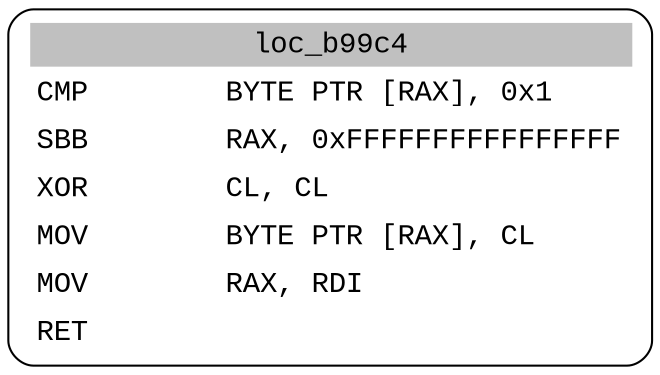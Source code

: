 digraph asm_graph {
1941 [
shape="Mrecord" fontname="Courier New"label =<<table border="0" cellborder="0" cellpadding="3"><tr><td align="center" colspan="2" bgcolor="grey">loc_b99c4</td></tr><tr><td align="left">CMP        BYTE PTR [RAX], 0x1</td></tr><tr><td align="left">SBB        RAX, 0xFFFFFFFFFFFFFFFF</td></tr><tr><td align="left">XOR        CL, CL</td></tr><tr><td align="left">MOV        BYTE PTR [RAX], CL</td></tr><tr><td align="left">MOV        RAX, RDI</td></tr><tr><td align="left">RET        </td></tr></table>> ];
}